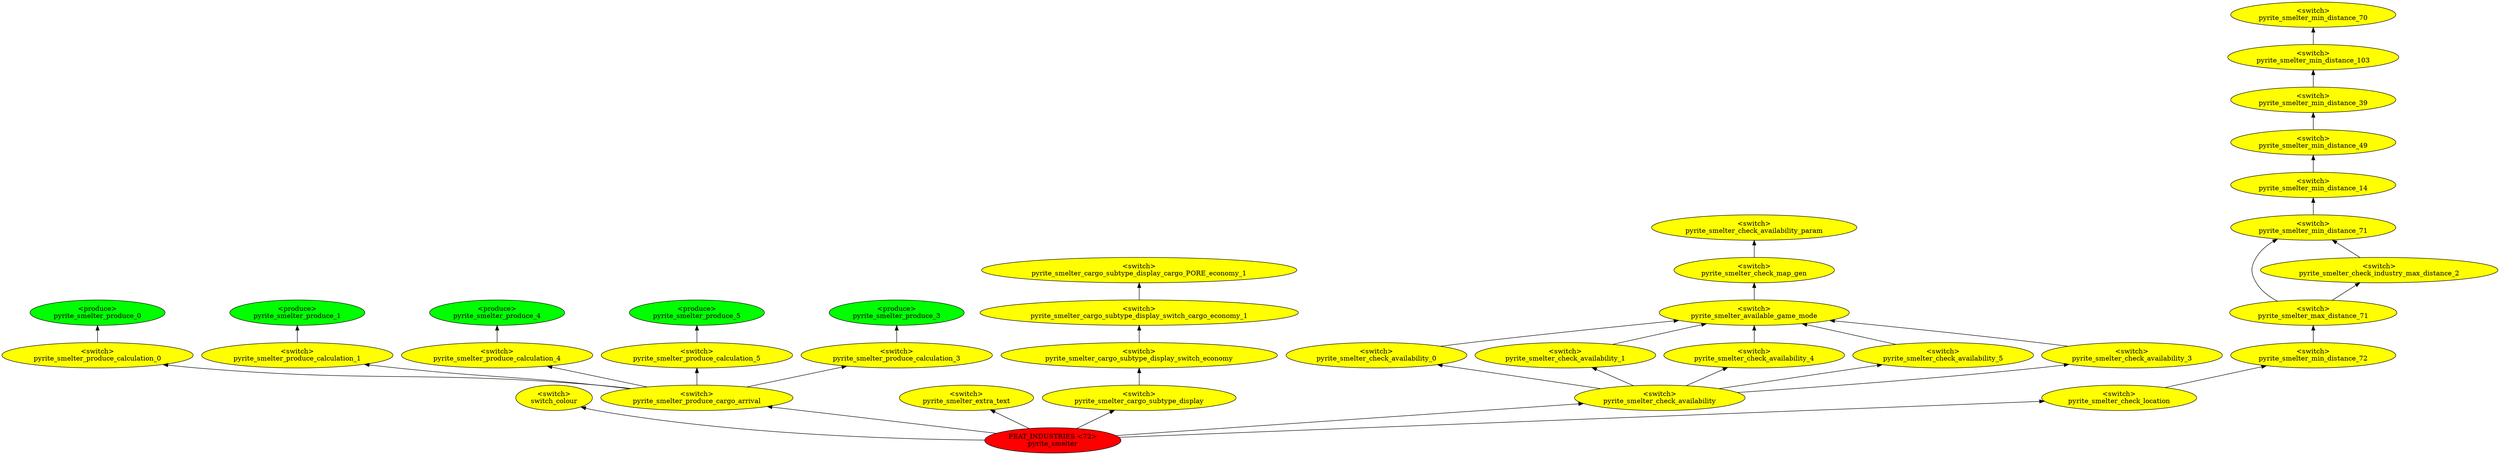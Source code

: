 digraph {
rankdir="BT"
switch_colour [fillcolor=yellow style="filled" label="<switch>\nswitch_colour"]
pyrite_smelter_produce_0 [fillcolor=green style="filled" label="<produce>\npyrite_smelter_produce_0"]
pyrite_smelter_produce_calculation_0 [fillcolor=yellow style="filled" label="<switch>\npyrite_smelter_produce_calculation_0"]
pyrite_smelter_produce_1 [fillcolor=green style="filled" label="<produce>\npyrite_smelter_produce_1"]
pyrite_smelter_produce_calculation_1 [fillcolor=yellow style="filled" label="<switch>\npyrite_smelter_produce_calculation_1"]
pyrite_smelter_produce_4 [fillcolor=green style="filled" label="<produce>\npyrite_smelter_produce_4"]
pyrite_smelter_produce_calculation_4 [fillcolor=yellow style="filled" label="<switch>\npyrite_smelter_produce_calculation_4"]
pyrite_smelter_produce_5 [fillcolor=green style="filled" label="<produce>\npyrite_smelter_produce_5"]
pyrite_smelter_produce_calculation_5 [fillcolor=yellow style="filled" label="<switch>\npyrite_smelter_produce_calculation_5"]
pyrite_smelter_produce_3 [fillcolor=green style="filled" label="<produce>\npyrite_smelter_produce_3"]
pyrite_smelter_produce_calculation_3 [fillcolor=yellow style="filled" label="<switch>\npyrite_smelter_produce_calculation_3"]
pyrite_smelter_produce_cargo_arrival [fillcolor=yellow style="filled" label="<switch>\npyrite_smelter_produce_cargo_arrival"]
pyrite_smelter_extra_text [fillcolor=yellow style="filled" label="<switch>\npyrite_smelter_extra_text"]
pyrite_smelter_cargo_subtype_display_cargo_PORE_economy_1 [fillcolor=yellow style="filled" label="<switch>\npyrite_smelter_cargo_subtype_display_cargo_PORE_economy_1"]
pyrite_smelter_cargo_subtype_display_switch_cargo_economy_1 [fillcolor=yellow style="filled" label="<switch>\npyrite_smelter_cargo_subtype_display_switch_cargo_economy_1"]
pyrite_smelter_cargo_subtype_display_switch_economy [fillcolor=yellow style="filled" label="<switch>\npyrite_smelter_cargo_subtype_display_switch_economy"]
pyrite_smelter_cargo_subtype_display [fillcolor=yellow style="filled" label="<switch>\npyrite_smelter_cargo_subtype_display"]
pyrite_smelter_check_availability_param [fillcolor=yellow style="filled" label="<switch>\npyrite_smelter_check_availability_param"]
pyrite_smelter_check_map_gen [fillcolor=yellow style="filled" label="<switch>\npyrite_smelter_check_map_gen"]
pyrite_smelter_available_game_mode [fillcolor=yellow style="filled" label="<switch>\npyrite_smelter_available_game_mode"]
pyrite_smelter_check_availability_0 [fillcolor=yellow style="filled" label="<switch>\npyrite_smelter_check_availability_0"]
pyrite_smelter_check_availability_1 [fillcolor=yellow style="filled" label="<switch>\npyrite_smelter_check_availability_1"]
pyrite_smelter_check_availability_4 [fillcolor=yellow style="filled" label="<switch>\npyrite_smelter_check_availability_4"]
pyrite_smelter_check_availability_5 [fillcolor=yellow style="filled" label="<switch>\npyrite_smelter_check_availability_5"]
pyrite_smelter_check_availability_3 [fillcolor=yellow style="filled" label="<switch>\npyrite_smelter_check_availability_3"]
pyrite_smelter_check_availability [fillcolor=yellow style="filled" label="<switch>\npyrite_smelter_check_availability"]
pyrite_smelter_min_distance_70 [fillcolor=yellow style="filled" label="<switch>\npyrite_smelter_min_distance_70"]
pyrite_smelter_min_distance_103 [fillcolor=yellow style="filled" label="<switch>\npyrite_smelter_min_distance_103"]
pyrite_smelter_min_distance_39 [fillcolor=yellow style="filled" label="<switch>\npyrite_smelter_min_distance_39"]
pyrite_smelter_min_distance_49 [fillcolor=yellow style="filled" label="<switch>\npyrite_smelter_min_distance_49"]
pyrite_smelter_min_distance_14 [fillcolor=yellow style="filled" label="<switch>\npyrite_smelter_min_distance_14"]
pyrite_smelter_min_distance_71 [fillcolor=yellow style="filled" label="<switch>\npyrite_smelter_min_distance_71"]
pyrite_smelter_check_industry_max_distance_2 [fillcolor=yellow style="filled" label="<switch>\npyrite_smelter_check_industry_max_distance_2"]
pyrite_smelter_max_distance_71 [fillcolor=yellow style="filled" label="<switch>\npyrite_smelter_max_distance_71"]
pyrite_smelter_min_distance_72 [fillcolor=yellow style="filled" label="<switch>\npyrite_smelter_min_distance_72"]
pyrite_smelter_check_location [fillcolor=yellow style="filled" label="<switch>\npyrite_smelter_check_location"]
pyrite_smelter [fillcolor=red style="filled" label="FEAT_INDUSTRIES <72>\npyrite_smelter"]
pyrite_smelter_check_availability->pyrite_smelter_check_availability_1
pyrite_smelter->switch_colour
pyrite_smelter_cargo_subtype_display_switch_economy->pyrite_smelter_cargo_subtype_display_switch_cargo_economy_1
pyrite_smelter_check_availability_0->pyrite_smelter_available_game_mode
pyrite_smelter_cargo_subtype_display_switch_cargo_economy_1->pyrite_smelter_cargo_subtype_display_cargo_PORE_economy_1
pyrite_smelter_cargo_subtype_display->pyrite_smelter_cargo_subtype_display_switch_economy
pyrite_smelter_max_distance_71->pyrite_smelter_check_industry_max_distance_2
pyrite_smelter_min_distance_72->pyrite_smelter_max_distance_71
pyrite_smelter_available_game_mode->pyrite_smelter_check_map_gen
pyrite_smelter->pyrite_smelter_extra_text
pyrite_smelter_check_availability_4->pyrite_smelter_available_game_mode
pyrite_smelter_min_distance_103->pyrite_smelter_min_distance_70
pyrite_smelter_produce_cargo_arrival->pyrite_smelter_produce_calculation_0
pyrite_smelter_produce_calculation_3->pyrite_smelter_produce_3
pyrite_smelter_check_industry_max_distance_2->pyrite_smelter_min_distance_71
pyrite_smelter_min_distance_71->pyrite_smelter_min_distance_14
pyrite_smelter_min_distance_49->pyrite_smelter_min_distance_39
pyrite_smelter_min_distance_14->pyrite_smelter_min_distance_49
pyrite_smelter_check_availability->pyrite_smelter_check_availability_0
pyrite_smelter->pyrite_smelter_produce_cargo_arrival
pyrite_smelter_check_map_gen->pyrite_smelter_check_availability_param
pyrite_smelter_produce_calculation_4->pyrite_smelter_produce_4
pyrite_smelter_produce_cargo_arrival->pyrite_smelter_produce_calculation_1
pyrite_smelter_check_availability_1->pyrite_smelter_available_game_mode
pyrite_smelter->pyrite_smelter_check_location
pyrite_smelter_check_location->pyrite_smelter_min_distance_72
pyrite_smelter->pyrite_smelter_check_availability
pyrite_smelter_produce_cargo_arrival->pyrite_smelter_produce_calculation_3
pyrite_smelter_min_distance_39->pyrite_smelter_min_distance_103
pyrite_smelter_produce_calculation_0->pyrite_smelter_produce_0
pyrite_smelter_produce_cargo_arrival->pyrite_smelter_produce_calculation_4
pyrite_smelter_check_availability_3->pyrite_smelter_available_game_mode
pyrite_smelter_max_distance_71->pyrite_smelter_min_distance_71
pyrite_smelter_check_availability_5->pyrite_smelter_available_game_mode
pyrite_smelter_check_availability->pyrite_smelter_check_availability_5
pyrite_smelter_check_availability->pyrite_smelter_check_availability_4
pyrite_smelter->pyrite_smelter_cargo_subtype_display
pyrite_smelter_produce_cargo_arrival->pyrite_smelter_produce_calculation_5
pyrite_smelter_check_availability->pyrite_smelter_check_availability_3
pyrite_smelter_produce_calculation_1->pyrite_smelter_produce_1
pyrite_smelter_produce_calculation_5->pyrite_smelter_produce_5
}
